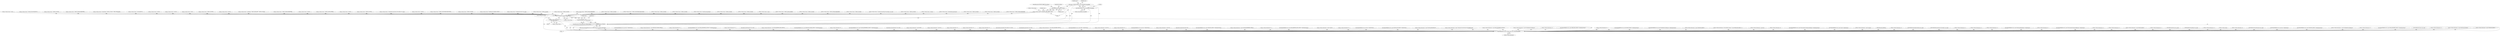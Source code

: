 digraph "0_VeraCrypt_f30f9339c9a0b9bbcc6f5ad38804af39db1f479e@pointer" {
"1002481" [label="(Call,*mount = (MOUNT_STRUCT *) Irp->AssociatedIrp.SystemBuffer)"];
"1002483" [label="(Call,(MOUNT_STRUCT *) Irp->AssociatedIrp.SystemBuffer)"];
"1002601" [label="(Call,MountDevice (DeviceObject, mount))"];
"1002595" [label="(Call,Irp->IoStatus.Status = MountDevice (DeviceObject, mount))"];
"1003152" [label="(Call,NT_SUCCESS (Irp->IoStatus.Status))"];
"1003151" [label="(Call,!NT_SUCCESS (Irp->IoStatus.Status))"];
"1003180" [label="(Call,Dump (\"IOCTL error 0x%08x\n\", Irp->IoStatus.Status))"];
"1003188" [label="(Call,TCCompleteIrp (Irp, Irp->IoStatus.Status, Irp->IoStatus.Information))"];
"1003187" [label="(Return,return TCCompleteIrp (Irp, Irp->IoStatus.Status, Irp->IoStatus.Information);)"];
"1002601" [label="(Call,MountDevice (DeviceObject, mount))"];
"1002891" [label="(Call,Irp->IoStatus.Status = STATUS_SUCCESS)"];
"1000281" [label="(Call,ValidateIOBufferSize (Irp, sizeof (int), ValidateOutput))"];
"1002900" [label="(Call,Irp->IoStatus.Status = StartDecoySystemWipe (DeviceObject, Irp, irpSp))"];
"1002422" [label="(Call,Irp->IoStatus.Status = STATUS_SUCCESS)"];
"1001775" [label="(Call,Irp->IoStatus.Information = sizeof (RESOLVE_SYMLINK_STRUCT))"];
"1001063" [label="(Call,Irp->IoStatus.Status = ntStatus)"];
"1002801" [label="(Call,Irp->IoStatus.Status = AbortBootEncryptionSetup())"];
"1003062" [label="(Call,Irp->IoStatus.Information = 0)"];
"1003163" [label="(Identifier,irpSp)"];
"1001436" [label="(Call,Irp->IoStatus.Status = STATUS_SUCCESS)"];
"1002098" [label="(Call,ValidateIOBufferSize (Irp, sizeof (DISK_GEOMETRY_EX_STRUCT), ValidateInputOutput))"];
"1001146" [label="(Call,Irp->IoStatus.Information = 0)"];
"1003015" [label="(Call,Irp->IoStatus.Status = STATUS_SUCCESS)"];
"1002853" [label="(Call,GetBootLoaderFingerprint (Irp, irpSp))"];
"1002014" [label="(Call,Irp->IoStatus.Information = sizeof (DISK_PARTITION_INFO_STRUCT))"];
"1001736" [label="(Call,ValidateIOBufferSize (Irp, sizeof (RESOLVE_SYMLINK_STRUCT), ValidateInputOutput))"];
"1001090" [label="(Call,Irp->IoStatus.Information = 0)"];
"1001459" [label="(Call,ValidateIOBufferSize (Irp, sizeof (VOLUME_PROPERTIES_STRUCT), ValidateInputOutput))"];
"1002951" [label="(Call,GetDecoySystemWipeStatus (Irp, irpSp))"];
"1003200" [label="(MethodReturn,NTSTATUS)"];
"1000166" [label="(Call,Irp->IoStatus.Information = sizeof (LONG))"];
"1000335" [label="(Call,Irp->IoStatus.Information = sizeof (int))"];
"1001047" [label="(Call,Irp->IoStatus.Status = STATUS_INVALID_PARAMETER)"];
"1002442" [label="(Call,Irp->IoStatus.Status = status)"];
"1002935" [label="(Call,Irp->IoStatus.Status = GetDecoySystemWipeResult())"];
"1000210" [label="(Call,Irp->IoStatus.Status = STATUS_SUCCESS)"];
"1001482" [label="(Call,Irp->IoStatus.Status = STATUS_INVALID_PARAMETER)"];
"1003167" [label="(Block,)"];
"1003045" [label="(Call,Irp->IoStatus.Information = 0)"];
"1003150" [label="(ControlStructure,if (!NT_SUCCESS (Irp->IoStatus.Status)))"];
"1002483" [label="(Call,(MOUNT_STRUCT *) Irp->AssociatedIrp.SystemBuffer)"];
"1002595" [label="(Call,Irp->IoStatus.Status = MountDevice (DeviceObject, mount))"];
"1002563" [label="(Call,Irp->IoStatus.Information = 0)"];
"1002603" [label="(Identifier,mount)"];
"1000772" [label="(Call,Irp->IoStatus.Information = 0)"];
"1002906" [label="(Call,StartDecoySystemWipe (DeviceObject, Irp, irpSp))"];
"1002817" [label="(Call,GetBootEncryptionStatus (Irp, irpSp))"];
"1002080" [label="(Call,Irp->IoStatus.Information = sizeof (DISK_GEOMETRY_STRUCT))"];
"1000147" [label="(Call,ValidateIOBufferSize (Irp, sizeof (LONG), ValidateOutput))"];
"1002883" [label="(Call,Irp->IoStatus.Information = sizeof (int))"];
"1002485" [label="(Call,Irp->AssociatedIrp.SystemBuffer)"];
"1002808" [label="(Call,Irp->IoStatus.Information = 0)"];
"1002481" [label="(Call,*mount = (MOUNT_STRUCT *) Irp->AssociatedIrp.SystemBuffer)"];
"1000220" [label="(Call,ValidateIOBufferSize (Irp, sizeof (int), ValidateOutput))"];
"1000128" [label="(Block,)"];
"1001162" [label="(Call,Irp->IoStatus.Status = PortableMode ? STATUS_SUCCESS : STATUS_PIPE_EMPTY)"];
"1002829" [label="(Call,Irp->IoStatus.Status = GetSetupResult())"];
"1002088" [label="(Call,Irp->IoStatus.Status = ntStatus)"];
"1000263" [label="(Call,Irp->IoStatus.Information = sizeof (int))"];
"1000132" [label="(Call,IoGetCurrentIrpStackLocation (Irp))"];
"1002670" [label="(Call,ValidateIOBufferSize (Irp, sizeof (UNMOUNT_STRUCT), ValidateInputOutput))"];
"1003187" [label="(Return,return TCCompleteIrp (Irp, Irp->IoStatus.Status, Irp->IoStatus.Information);)"];
"1001725" [label="(Call,Irp->IoStatus.Information = sizeof (VOLUME_PROPERTIES_STRUCT))"];
"1002596" [label="(Call,Irp->IoStatus.Status)"];
"1000727" [label="(Call,Irp->IoStatus.Status = ntStatus)"];
"1002464" [label="(Call,Irp->IoStatus.Status = status)"];
"1002435" [label="(Call,Irp->IoStatus.Information = 0)"];
"1001793" [label="(Call,ValidateIOBufferSize (Irp, sizeof (DISK_PARTITION_INFO_STRUCT), ValidateInputOutput))"];
"1002482" [label="(Identifier,mount)"];
"1003118" [label="(Call,Irp->IoStatus.Information = sizeof (*request))"];
"1001054" [label="(Call,Irp->IoStatus.Information = 0)"];
"1003195" [label="(Call,Irp->IoStatus.Information)"];
"1002864" [label="(Call,ValidateIOBufferSize (Irp, sizeof (int), ValidateOutput))"];
"1001182" [label="(Call,ValidateIOBufferSize (Irp, sizeof (MOUNT_LIST_STRUCT), ValidateOutput))"];
"1003007" [label="(Call,Irp->IoStatus.Information = sizeof (GetWarningFlagsRequest))"];
"1002773" [label="(Call,Irp->IoStatus.Status = STATUS_SUCCESS)"];
"1001443" [label="(Call,Irp->IoStatus.Information = irpSp->Parameters.DeviceIoControl.OutputBufferLength)"];
"1002296" [label="(Call,Irp->IoStatus.Information = sizeof (DISK_GEOMETRY_EX_STRUCT))"];
"1003151" [label="(Call,!NT_SUCCESS (Irp->IoStatus.Status))"];
"1002414" [label="(Call,Irp->IoStatus.Information = sizeof (ProbeRealDriveSizeRequest))"];
"1001783" [label="(Call,Irp->IoStatus.Status = ntStatus)"];
"1003152" [label="(Call,NT_SUCCESS (Irp->IoStatus.Status))"];
"1003182" [label="(Call,Irp->IoStatus.Status)"];
"1002926" [label="(Call,Irp->IoStatus.Information = 0)"];
"1000374" [label="(Call,ValidateIOBufferSize (Irp, sizeof (OPEN_TEST_STRUCT), ValidateInputOutput))"];
"1001116" [label="(Call,Irp->IoStatus.Status = cacheEmpty ? STATUS_PIPE_EMPTY : STATUS_SUCCESS)"];
"1003189" [label="(Identifier,Irp)"];
"1001172" [label="(Call,Irp->IoStatus.Information = 0)"];
"1002474" [label="(Call,ValidateIOBufferSize (Irp, sizeof (MOUNT_STRUCT), ValidateInputOutput))"];
"1002330" [label="(Call,ValidateIOBufferSize (Irp, sizeof (ProbeRealDriveSizeRequest), ValidateInputOutput))"];
"1002722" [label="(Call,Irp->IoStatus.Information = sizeof (UNMOUNT_STRUCT))"];
"1000715" [label="(Call,Irp->IoStatus.Information = NT_SUCCESS (ntStatus) ? sizeof (OPEN_TEST_STRUCT) : 0)"];
"1002556" [label="(Call,Irp->IoStatus.Status = STATUS_INVALID_PARAMETER)"];
"1002022" [label="(Call,Irp->IoStatus.Status = ntStatus)"];
"1000202" [label="(Call,Irp->IoStatus.Information = sizeof (int))"];
"1002822" [label="(Call,Irp->IoStatus.Information = 0)"];
"1003038" [label="(Call,Irp->IoStatus.Status = STATUS_ACCESS_DENIED)"];
"1001083" [label="(Call,Irp->IoStatus.Status = ntStatus)"];
"1000758" [label="(Call,ValidateIOBufferSize (Irp, sizeof (GetSystemDriveConfigurationRequest), ValidateInputOutput))"];
"1002730" [label="(Call,Irp->IoStatus.Status = STATUS_SUCCESS)"];
"1001406" [label="(Call,ValidateIOBufferSize (Irp, sizeof (uint32), ValidateOutput))"];
"1001036" [label="(Call,Irp->IoStatus.Information = sizeof (*request))"];
"1002782" [label="(Call,Irp->IoStatus.Status = StartBootEncryptionSetup (DeviceObject, Irp, irpSp))"];
"1002304" [label="(Call,Irp->IoStatus.Status = ntStatus)"];
"1000127" [label="(MethodParameterIn,PIRP Irp)"];
"1002910" [label="(Call,Irp->IoStatus.Information = 0)"];
"1002313" [label="(Call,Irp->IoStatus.Status = STATUS_INSUFFICIENT_RESOURCES)"];
"1002858" [label="(Call,GetBootEncryptionAlgorithmName (Irp, irpSp))"];
"1003153" [label="(Call,Irp->IoStatus.Status)"];
"1001100" [label="(Call,Irp->IoStatus.Status = STATUS_SUCCESS)"];
"1003054" [label="(Call,Irp->IoStatus.Status = ReadRegistryConfigFlags (FALSE))"];
"1002788" [label="(Call,StartBootEncryptionSetup (DeviceObject, Irp, irpSp))"];
"1001126" [label="(Call,Irp->IoStatus.Information = 0)"];
"1002965" [label="(Call,Irp->IoStatus.Information = 0)"];
"1002956" [label="(Call,Irp->IoStatus.Status = WriteBootDriveSector (Irp, irpSp))"];
"1002792" [label="(Call,Irp->IoStatus.Information = 0)"];
"1002975" [label="(Call,ValidateIOBufferSize (Irp, sizeof (GetWarningFlagsRequest), ValidateOutput))"];
"1003136" [label="(Call,Irp->IoStatus.Information = 0)"];
"1003073" [label="(Call,ValidateIOBufferSize (Irp, sizeof (GetSystemDriveDumpConfigRequest), ValidateOutput))"];
"1003188" [label="(Call,TCCompleteIrp (Irp, Irp->IoStatus.Status, Irp->IoStatus.Information))"];
"1002495" [label="(Identifier,mount)"];
"1003111" [label="(Call,Irp->IoStatus.Status = STATUS_SUCCESS)"];
"1002942" [label="(Call,Irp->IoStatus.Information = 0)"];
"1001718" [label="(Call,Irp->IoStatus.Status = STATUS_SUCCESS)"];
"1003129" [label="(Call,Irp->IoStatus.Status = STATUS_INVALID_PARAMETER)"];
"1002607" [label="(Identifier,mount)"];
"1001070" [label="(Call,Irp->IoStatus.Information = 0)"];
"1003030" [label="(Call,Irp->IoStatus.Status = STATUS_SUCCESS)"];
"1002587" [label="(Call,Irp->IoStatus.Information = sizeof (MOUNT_STRUCT))"];
"1000847" [label="(Call,Irp->IoStatus.Information = 0)"];
"1000840" [label="(Call,Irp->IoStatus.Status = STATUS_INSUFFICIENT_RESOURCES)"];
"1002602" [label="(Identifier,DeviceObject)"];
"1002843" [label="(Call,GetBootLoaderVersion (Irp, irpSp))"];
"1003181" [label="(Literal,\"IOCTL error 0x%08x\n\")"];
"1002848" [label="(Call,ReopenBootVolumeHeader (Irp, irpSp))"];
"1001489" [label="(Call,Irp->IoStatus.Information = 0)"];
"1003190" [label="(Call,Irp->IoStatus.Status)"];
"1000174" [label="(Call,Irp->IoStatus.Status = STATUS_SUCCESS)"];
"1001388" [label="(Call,Irp->IoStatus.Status = STATUS_SUCCESS)"];
"1002919" [label="(Call,Irp->IoStatus.Status = AbortDecoySystemWipe())"];
"1003180" [label="(Call,Dump (\"IOCTL error 0x%08x\n\", Irp->IoStatus.Status))"];
"1002379" [label="(Call,Irp->IoStatus.Information = 0)"];
"1001029" [label="(Call,Irp->IoStatus.Status = STATUS_SUCCESS)"];
"1002838" [label="(Call,GetBootDriveVolumeProperties (Irp, irpSp))"];
"1000184" [label="(Call,ValidateIOBufferSize (Irp, sizeof (int), ValidateOutput))"];
"1000271" [label="(Call,Irp->IoStatus.Status = STATUS_SUCCESS)"];
"1002740" [label="(Call,ValidateIOBufferSize (Irp, sizeof (UNMOUNT_STRUCT), ValidateInputOutput))"];
"1002456" [label="(Call,Irp->IoStatus.Information = sizeof (ProbeRealDriveSizeRequest))"];
"1000125" [label="(MethodParameterIn,PDEVICE_OBJECT DeviceObject)"];
"1002320" [label="(Call,Irp->IoStatus.Information = 0)"];
"1002386" [label="(Call,Irp->IoStatus.Status = status)"];
"1002032" [label="(Call,ValidateIOBufferSize (Irp, sizeof (DISK_GEOMETRY_STRUCT), ValidateInputOutput))"];
"1001139" [label="(Call,Irp->IoStatus.Status = STATUS_ACCESS_DENIED)"];
"1002962" [label="(Call,WriteBootDriveSector (Irp, irpSp))"];
"1002479" [label="(Block,)"];
"1000343" [label="(Call,Irp->IoStatus.Status = STATUS_SUCCESS)"];
"1001107" [label="(Call,Irp->IoStatus.Information = 0)"];
"1000765" [label="(Call,Irp->IoStatus.Status = STATUS_INVALID_PARAMETER)"];
"1001395" [label="(Call,Irp->IoStatus.Information = sizeof (MOUNT_LIST_STRUCT))"];
"1002765" [label="(Call,Irp->IoStatus.Information = sizeof (UNMOUNT_STRUCT))"];
"1002481" -> "1002479"  [label="AST: "];
"1002481" -> "1002483"  [label="CFG: "];
"1002482" -> "1002481"  [label="AST: "];
"1002483" -> "1002481"  [label="AST: "];
"1002495" -> "1002481"  [label="CFG: "];
"1002481" -> "1003200"  [label="DDG: "];
"1002481" -> "1003200"  [label="DDG: "];
"1002483" -> "1002481"  [label="DDG: "];
"1002481" -> "1002601"  [label="DDG: "];
"1002483" -> "1002485"  [label="CFG: "];
"1002484" -> "1002483"  [label="AST: "];
"1002485" -> "1002483"  [label="AST: "];
"1002483" -> "1003200"  [label="DDG: "];
"1002601" -> "1002595"  [label="AST: "];
"1002601" -> "1002603"  [label="CFG: "];
"1002602" -> "1002601"  [label="AST: "];
"1002603" -> "1002601"  [label="AST: "];
"1002595" -> "1002601"  [label="CFG: "];
"1002601" -> "1003200"  [label="DDG: "];
"1002601" -> "1003200"  [label="DDG: "];
"1002601" -> "1002595"  [label="DDG: "];
"1002601" -> "1002595"  [label="DDG: "];
"1000125" -> "1002601"  [label="DDG: "];
"1002595" -> "1002479"  [label="AST: "];
"1002596" -> "1002595"  [label="AST: "];
"1002607" -> "1002595"  [label="CFG: "];
"1002595" -> "1003200"  [label="DDG: "];
"1002595" -> "1003152"  [label="DDG: "];
"1003152" -> "1003151"  [label="AST: "];
"1003152" -> "1003153"  [label="CFG: "];
"1003153" -> "1003152"  [label="AST: "];
"1003151" -> "1003152"  [label="CFG: "];
"1003152" -> "1003151"  [label="DDG: "];
"1002891" -> "1003152"  [label="DDG: "];
"1000343" -> "1003152"  [label="DDG: "];
"1003111" -> "1003152"  [label="DDG: "];
"1001436" -> "1003152"  [label="DDG: "];
"1002442" -> "1003152"  [label="DDG: "];
"1002386" -> "1003152"  [label="DDG: "];
"1001047" -> "1003152"  [label="DDG: "];
"1002313" -> "1003152"  [label="DDG: "];
"1001063" -> "1003152"  [label="DDG: "];
"1002935" -> "1003152"  [label="DDG: "];
"1001083" -> "1003152"  [label="DDG: "];
"1002782" -> "1003152"  [label="DDG: "];
"1000271" -> "1003152"  [label="DDG: "];
"1000727" -> "1003152"  [label="DDG: "];
"1002801" -> "1003152"  [label="DDG: "];
"1001162" -> "1003152"  [label="DDG: "];
"1002919" -> "1003152"  [label="DDG: "];
"1002730" -> "1003152"  [label="DDG: "];
"1001139" -> "1003152"  [label="DDG: "];
"1002773" -> "1003152"  [label="DDG: "];
"1002022" -> "1003152"  [label="DDG: "];
"1003054" -> "1003152"  [label="DDG: "];
"1003038" -> "1003152"  [label="DDG: "];
"1001718" -> "1003152"  [label="DDG: "];
"1002900" -> "1003152"  [label="DDG: "];
"1000765" -> "1003152"  [label="DDG: "];
"1001029" -> "1003152"  [label="DDG: "];
"1003015" -> "1003152"  [label="DDG: "];
"1002088" -> "1003152"  [label="DDG: "];
"1001482" -> "1003152"  [label="DDG: "];
"1000210" -> "1003152"  [label="DDG: "];
"1001388" -> "1003152"  [label="DDG: "];
"1002304" -> "1003152"  [label="DDG: "];
"1003129" -> "1003152"  [label="DDG: "];
"1001100" -> "1003152"  [label="DDG: "];
"1002556" -> "1003152"  [label="DDG: "];
"1002422" -> "1003152"  [label="DDG: "];
"1000174" -> "1003152"  [label="DDG: "];
"1000840" -> "1003152"  [label="DDG: "];
"1003030" -> "1003152"  [label="DDG: "];
"1001116" -> "1003152"  [label="DDG: "];
"1001783" -> "1003152"  [label="DDG: "];
"1002956" -> "1003152"  [label="DDG: "];
"1002464" -> "1003152"  [label="DDG: "];
"1002829" -> "1003152"  [label="DDG: "];
"1003152" -> "1003180"  [label="DDG: "];
"1003152" -> "1003188"  [label="DDG: "];
"1003151" -> "1003150"  [label="AST: "];
"1003163" -> "1003151"  [label="CFG: "];
"1003189" -> "1003151"  [label="CFG: "];
"1003151" -> "1003200"  [label="DDG: "];
"1003151" -> "1003200"  [label="DDG: "];
"1003180" -> "1003167"  [label="AST: "];
"1003180" -> "1003182"  [label="CFG: "];
"1003181" -> "1003180"  [label="AST: "];
"1003182" -> "1003180"  [label="AST: "];
"1003189" -> "1003180"  [label="CFG: "];
"1003180" -> "1003200"  [label="DDG: "];
"1003180" -> "1003188"  [label="DDG: "];
"1003188" -> "1003187"  [label="AST: "];
"1003188" -> "1003195"  [label="CFG: "];
"1003189" -> "1003188"  [label="AST: "];
"1003190" -> "1003188"  [label="AST: "];
"1003195" -> "1003188"  [label="AST: "];
"1003187" -> "1003188"  [label="CFG: "];
"1003188" -> "1003200"  [label="DDG: "];
"1003188" -> "1003200"  [label="DDG: "];
"1003188" -> "1003200"  [label="DDG: "];
"1003188" -> "1003200"  [label="DDG: "];
"1003188" -> "1003187"  [label="DDG: "];
"1000184" -> "1003188"  [label="DDG: "];
"1002906" -> "1003188"  [label="DDG: "];
"1002838" -> "1003188"  [label="DDG: "];
"1002951" -> "1003188"  [label="DDG: "];
"1002098" -> "1003188"  [label="DDG: "];
"1000147" -> "1003188"  [label="DDG: "];
"1001736" -> "1003188"  [label="DDG: "];
"1002670" -> "1003188"  [label="DDG: "];
"1002962" -> "1003188"  [label="DDG: "];
"1002858" -> "1003188"  [label="DDG: "];
"1002032" -> "1003188"  [label="DDG: "];
"1002330" -> "1003188"  [label="DDG: "];
"1000220" -> "1003188"  [label="DDG: "];
"1001459" -> "1003188"  [label="DDG: "];
"1000374" -> "1003188"  [label="DDG: "];
"1002848" -> "1003188"  [label="DDG: "];
"1000281" -> "1003188"  [label="DDG: "];
"1002474" -> "1003188"  [label="DDG: "];
"1002817" -> "1003188"  [label="DDG: "];
"1002788" -> "1003188"  [label="DDG: "];
"1002864" -> "1003188"  [label="DDG: "];
"1002843" -> "1003188"  [label="DDG: "];
"1001182" -> "1003188"  [label="DDG: "];
"1001793" -> "1003188"  [label="DDG: "];
"1000758" -> "1003188"  [label="DDG: "];
"1003073" -> "1003188"  [label="DDG: "];
"1000132" -> "1003188"  [label="DDG: "];
"1002740" -> "1003188"  [label="DDG: "];
"1002975" -> "1003188"  [label="DDG: "];
"1001406" -> "1003188"  [label="DDG: "];
"1002853" -> "1003188"  [label="DDG: "];
"1000127" -> "1003188"  [label="DDG: "];
"1002014" -> "1003188"  [label="DDG: "];
"1001054" -> "1003188"  [label="DDG: "];
"1002456" -> "1003188"  [label="DDG: "];
"1001172" -> "1003188"  [label="DDG: "];
"1002926" -> "1003188"  [label="DDG: "];
"1002808" -> "1003188"  [label="DDG: "];
"1002563" -> "1003188"  [label="DDG: "];
"1001725" -> "1003188"  [label="DDG: "];
"1002965" -> "1003188"  [label="DDG: "];
"1000715" -> "1003188"  [label="DDG: "];
"1002722" -> "1003188"  [label="DDG: "];
"1000335" -> "1003188"  [label="DDG: "];
"1000772" -> "1003188"  [label="DDG: "];
"1001126" -> "1003188"  [label="DDG: "];
"1003136" -> "1003188"  [label="DDG: "];
"1003118" -> "1003188"  [label="DDG: "];
"1002414" -> "1003188"  [label="DDG: "];
"1001107" -> "1003188"  [label="DDG: "];
"1002080" -> "1003188"  [label="DDG: "];
"1002765" -> "1003188"  [label="DDG: "];
"1002296" -> "1003188"  [label="DDG: "];
"1002320" -> "1003188"  [label="DDG: "];
"1000166" -> "1003188"  [label="DDG: "];
"1001443" -> "1003188"  [label="DDG: "];
"1002587" -> "1003188"  [label="DDG: "];
"1001090" -> "1003188"  [label="DDG: "];
"1002792" -> "1003188"  [label="DDG: "];
"1000263" -> "1003188"  [label="DDG: "];
"1000202" -> "1003188"  [label="DDG: "];
"1002942" -> "1003188"  [label="DDG: "];
"1000847" -> "1003188"  [label="DDG: "];
"1003045" -> "1003188"  [label="DDG: "];
"1003007" -> "1003188"  [label="DDG: "];
"1002883" -> "1003188"  [label="DDG: "];
"1002435" -> "1003188"  [label="DDG: "];
"1002379" -> "1003188"  [label="DDG: "];
"1001036" -> "1003188"  [label="DDG: "];
"1002910" -> "1003188"  [label="DDG: "];
"1003062" -> "1003188"  [label="DDG: "];
"1002822" -> "1003188"  [label="DDG: "];
"1001146" -> "1003188"  [label="DDG: "];
"1001070" -> "1003188"  [label="DDG: "];
"1001489" -> "1003188"  [label="DDG: "];
"1001775" -> "1003188"  [label="DDG: "];
"1001395" -> "1003188"  [label="DDG: "];
"1003187" -> "1000128"  [label="AST: "];
"1003200" -> "1003187"  [label="CFG: "];
"1003187" -> "1003200"  [label="DDG: "];
}
